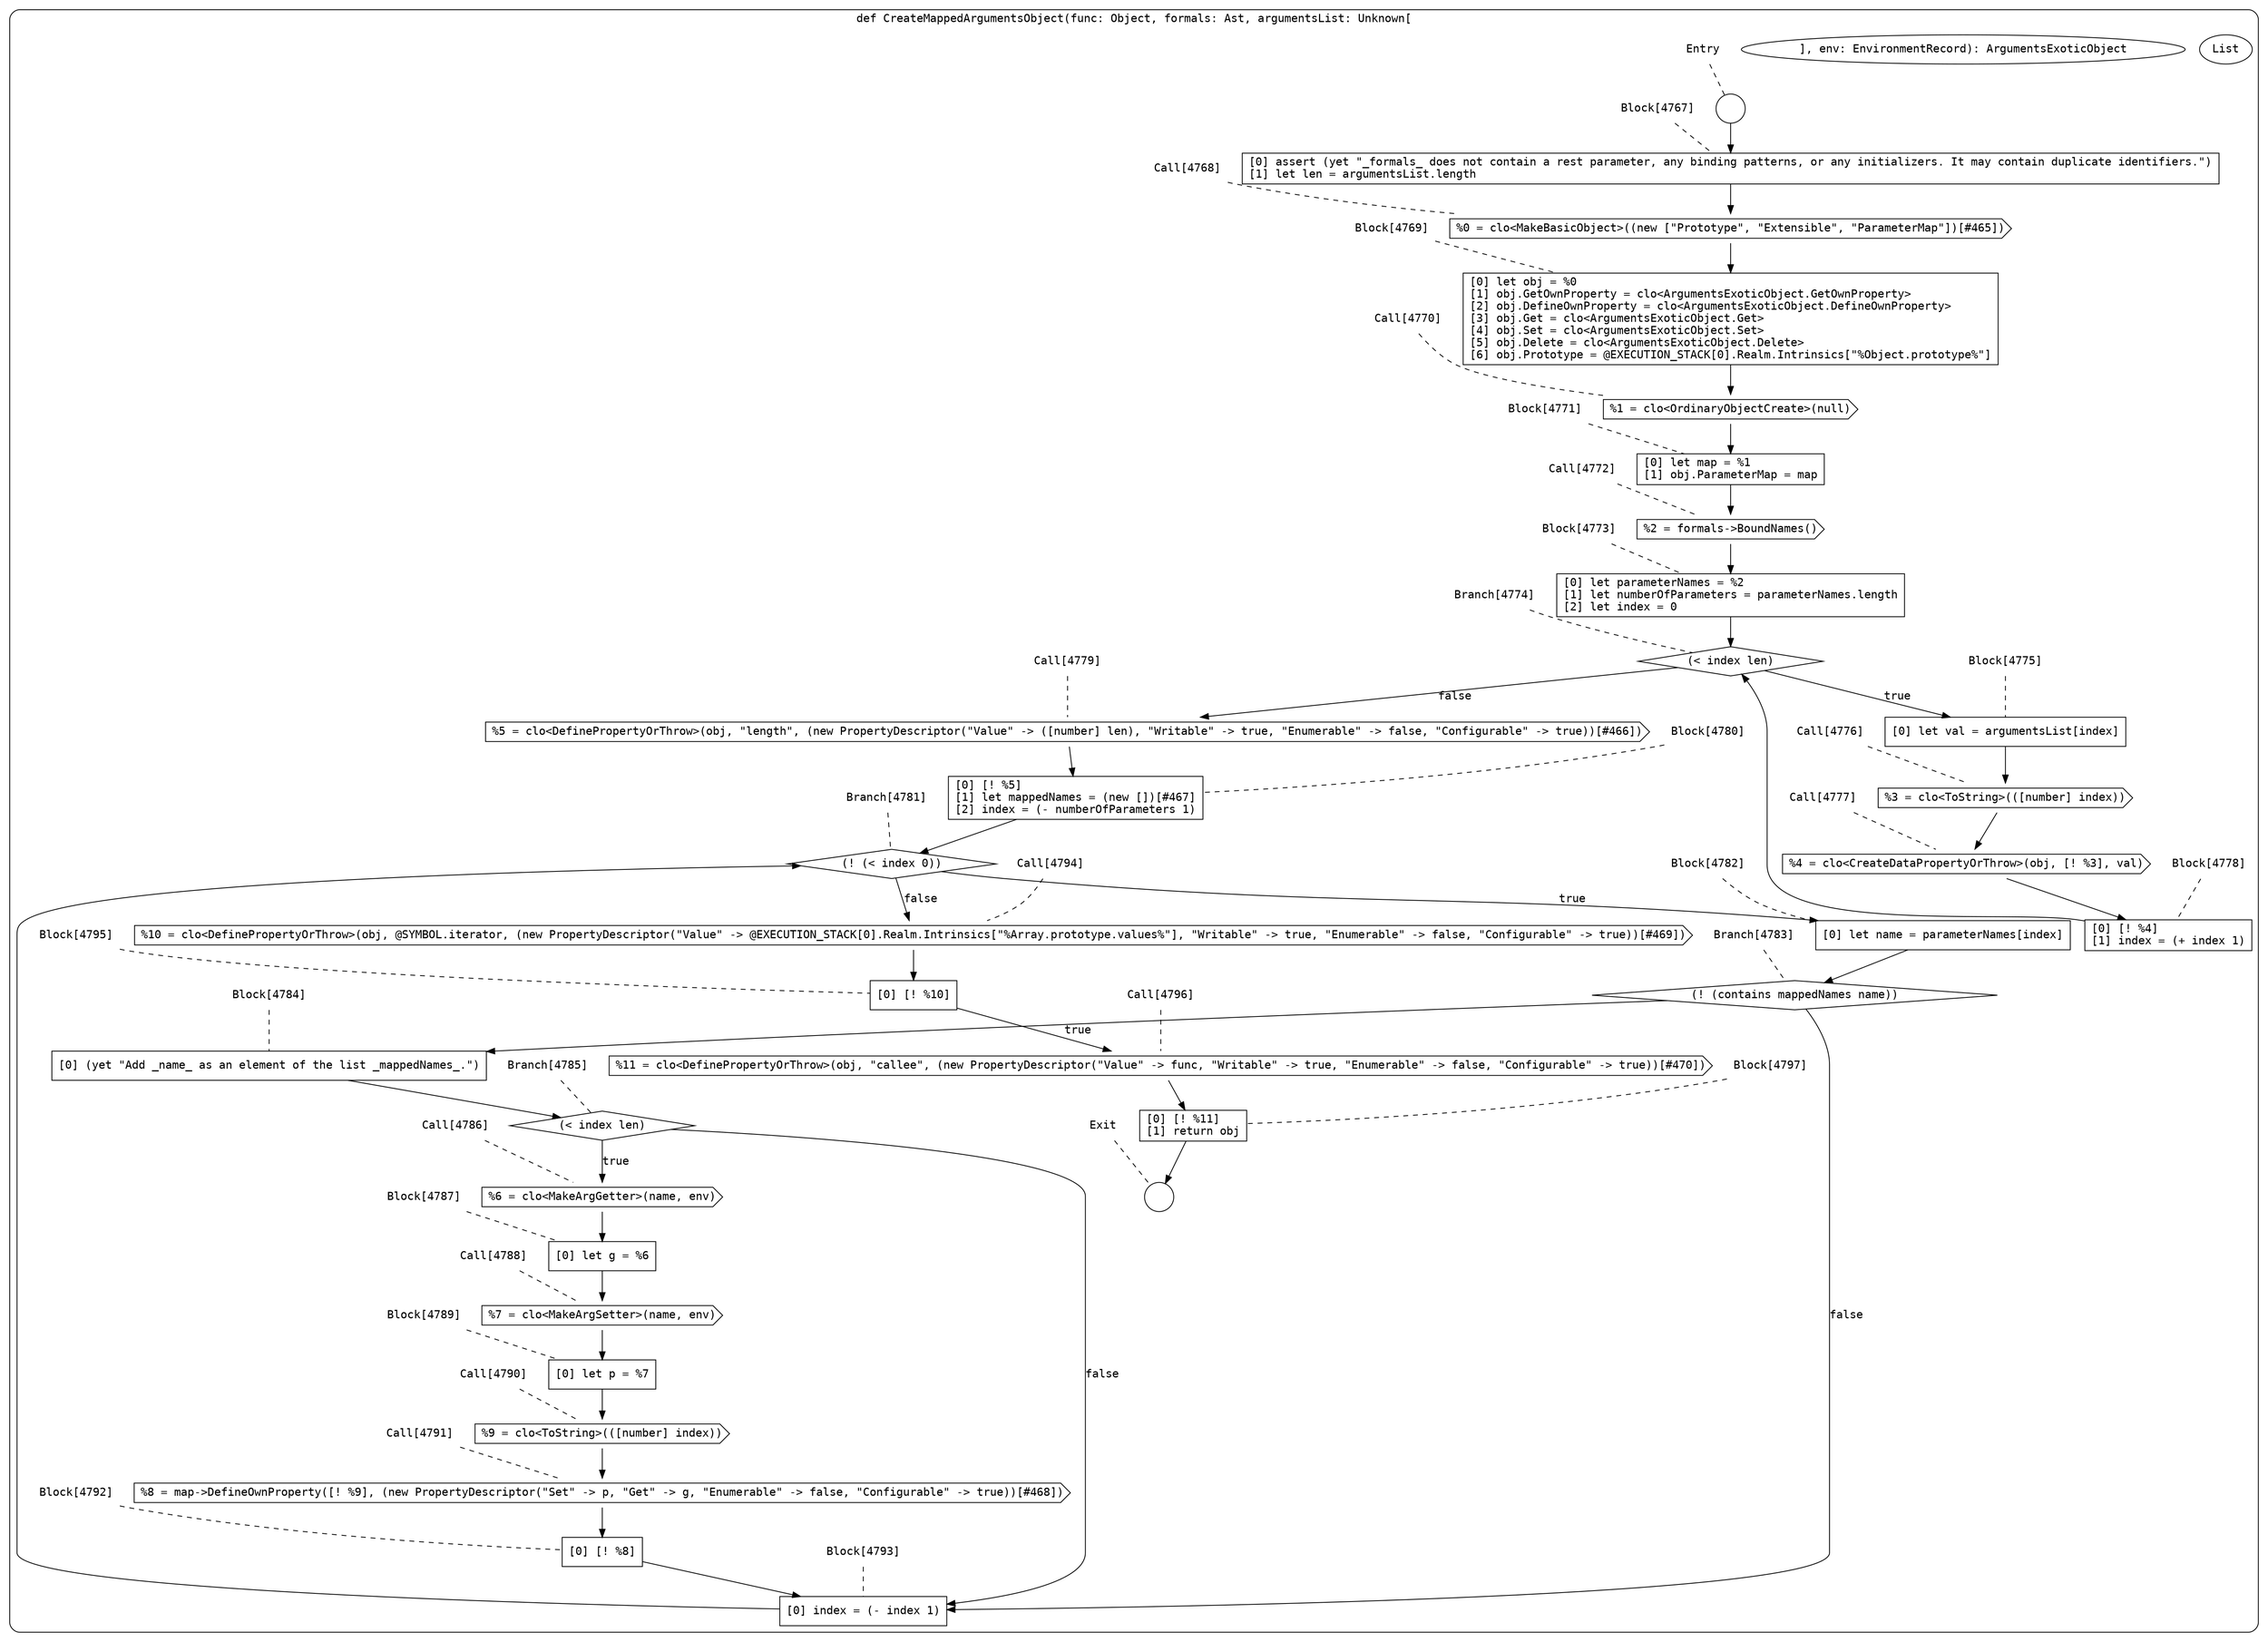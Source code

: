 digraph {
  graph [fontname = "Consolas"]
  node [fontname = "Consolas"]
  edge [fontname = "Consolas"]
  subgraph cluster1120 {
    label = "def CreateMappedArgumentsObject(func: Object, formals: Ast, argumentsList: Unknown["List"], env: EnvironmentRecord): ArgumentsExoticObject"
    style = rounded
    cluster1120_entry_name [shape=none, label=<<font color="black">Entry</font>>]
    cluster1120_entry_name -> cluster1120_entry [arrowhead=none, color="black", style=dashed]
    cluster1120_entry [shape=circle label=" " color="black" fillcolor="white" style=filled]
    cluster1120_entry -> node4767 [color="black"]
    cluster1120_exit_name [shape=none, label=<<font color="black">Exit</font>>]
    cluster1120_exit_name -> cluster1120_exit [arrowhead=none, color="black", style=dashed]
    cluster1120_exit [shape=circle label=" " color="black" fillcolor="white" style=filled]
    node4767_name [shape=none, label=<<font color="black">Block[4767]</font>>]
    node4767_name -> node4767 [arrowhead=none, color="black", style=dashed]
    node4767 [shape=box, label=<<font color="black">[0] assert (yet &quot;_formals_ does not contain a rest parameter, any binding patterns, or any initializers. It may contain duplicate identifiers.&quot;)<BR ALIGN="LEFT"/>[1] let len = argumentsList.length<BR ALIGN="LEFT"/></font>> color="black" fillcolor="white", style=filled]
    node4767 -> node4768 [color="black"]
    node4768_name [shape=none, label=<<font color="black">Call[4768]</font>>]
    node4768_name -> node4768 [arrowhead=none, color="black", style=dashed]
    node4768 [shape=cds, label=<<font color="black">%0 = clo&lt;MakeBasicObject&gt;((new [&quot;Prototype&quot;, &quot;Extensible&quot;, &quot;ParameterMap&quot;])[#465])</font>> color="black" fillcolor="white", style=filled]
    node4768 -> node4769 [color="black"]
    node4769_name [shape=none, label=<<font color="black">Block[4769]</font>>]
    node4769_name -> node4769 [arrowhead=none, color="black", style=dashed]
    node4769 [shape=box, label=<<font color="black">[0] let obj = %0<BR ALIGN="LEFT"/>[1] obj.GetOwnProperty = clo&lt;ArgumentsExoticObject.GetOwnProperty&gt;<BR ALIGN="LEFT"/>[2] obj.DefineOwnProperty = clo&lt;ArgumentsExoticObject.DefineOwnProperty&gt;<BR ALIGN="LEFT"/>[3] obj.Get = clo&lt;ArgumentsExoticObject.Get&gt;<BR ALIGN="LEFT"/>[4] obj.Set = clo&lt;ArgumentsExoticObject.Set&gt;<BR ALIGN="LEFT"/>[5] obj.Delete = clo&lt;ArgumentsExoticObject.Delete&gt;<BR ALIGN="LEFT"/>[6] obj.Prototype = @EXECUTION_STACK[0].Realm.Intrinsics[&quot;%Object.prototype%&quot;]<BR ALIGN="LEFT"/></font>> color="black" fillcolor="white", style=filled]
    node4769 -> node4770 [color="black"]
    node4770_name [shape=none, label=<<font color="black">Call[4770]</font>>]
    node4770_name -> node4770 [arrowhead=none, color="black", style=dashed]
    node4770 [shape=cds, label=<<font color="black">%1 = clo&lt;OrdinaryObjectCreate&gt;(null)</font>> color="black" fillcolor="white", style=filled]
    node4770 -> node4771 [color="black"]
    node4771_name [shape=none, label=<<font color="black">Block[4771]</font>>]
    node4771_name -> node4771 [arrowhead=none, color="black", style=dashed]
    node4771 [shape=box, label=<<font color="black">[0] let map = %1<BR ALIGN="LEFT"/>[1] obj.ParameterMap = map<BR ALIGN="LEFT"/></font>> color="black" fillcolor="white", style=filled]
    node4771 -> node4772 [color="black"]
    node4772_name [shape=none, label=<<font color="black">Call[4772]</font>>]
    node4772_name -> node4772 [arrowhead=none, color="black", style=dashed]
    node4772 [shape=cds, label=<<font color="black">%2 = formals-&gt;BoundNames()</font>> color="black" fillcolor="white", style=filled]
    node4772 -> node4773 [color="black"]
    node4773_name [shape=none, label=<<font color="black">Block[4773]</font>>]
    node4773_name -> node4773 [arrowhead=none, color="black", style=dashed]
    node4773 [shape=box, label=<<font color="black">[0] let parameterNames = %2<BR ALIGN="LEFT"/>[1] let numberOfParameters = parameterNames.length<BR ALIGN="LEFT"/>[2] let index = 0<BR ALIGN="LEFT"/></font>> color="black" fillcolor="white", style=filled]
    node4773 -> node4774 [color="black"]
    node4774_name [shape=none, label=<<font color="black">Branch[4774]</font>>]
    node4774_name -> node4774 [arrowhead=none, color="black", style=dashed]
    node4774 [shape=diamond, label=<<font color="black">(&lt; index len)</font>> color="black" fillcolor="white", style=filled]
    node4774 -> node4775 [label=<<font color="black">true</font>> color="black"]
    node4774 -> node4779 [label=<<font color="black">false</font>> color="black"]
    node4775_name [shape=none, label=<<font color="black">Block[4775]</font>>]
    node4775_name -> node4775 [arrowhead=none, color="black", style=dashed]
    node4775 [shape=box, label=<<font color="black">[0] let val = argumentsList[index]<BR ALIGN="LEFT"/></font>> color="black" fillcolor="white", style=filled]
    node4775 -> node4776 [color="black"]
    node4779_name [shape=none, label=<<font color="black">Call[4779]</font>>]
    node4779_name -> node4779 [arrowhead=none, color="black", style=dashed]
    node4779 [shape=cds, label=<<font color="black">%5 = clo&lt;DefinePropertyOrThrow&gt;(obj, &quot;length&quot;, (new PropertyDescriptor(&quot;Value&quot; -&gt; ([number] len), &quot;Writable&quot; -&gt; true, &quot;Enumerable&quot; -&gt; false, &quot;Configurable&quot; -&gt; true))[#466])</font>> color="black" fillcolor="white", style=filled]
    node4779 -> node4780 [color="black"]
    node4776_name [shape=none, label=<<font color="black">Call[4776]</font>>]
    node4776_name -> node4776 [arrowhead=none, color="black", style=dashed]
    node4776 [shape=cds, label=<<font color="black">%3 = clo&lt;ToString&gt;(([number] index))</font>> color="black" fillcolor="white", style=filled]
    node4776 -> node4777 [color="black"]
    node4780_name [shape=none, label=<<font color="black">Block[4780]</font>>]
    node4780_name -> node4780 [arrowhead=none, color="black", style=dashed]
    node4780 [shape=box, label=<<font color="black">[0] [! %5]<BR ALIGN="LEFT"/>[1] let mappedNames = (new [])[#467]<BR ALIGN="LEFT"/>[2] index = (- numberOfParameters 1)<BR ALIGN="LEFT"/></font>> color="black" fillcolor="white", style=filled]
    node4780 -> node4781 [color="black"]
    node4777_name [shape=none, label=<<font color="black">Call[4777]</font>>]
    node4777_name -> node4777 [arrowhead=none, color="black", style=dashed]
    node4777 [shape=cds, label=<<font color="black">%4 = clo&lt;CreateDataPropertyOrThrow&gt;(obj, [! %3], val)</font>> color="black" fillcolor="white", style=filled]
    node4777 -> node4778 [color="black"]
    node4781_name [shape=none, label=<<font color="black">Branch[4781]</font>>]
    node4781_name -> node4781 [arrowhead=none, color="black", style=dashed]
    node4781 [shape=diamond, label=<<font color="black">(! (&lt; index 0))</font>> color="black" fillcolor="white", style=filled]
    node4781 -> node4782 [label=<<font color="black">true</font>> color="black"]
    node4781 -> node4794 [label=<<font color="black">false</font>> color="black"]
    node4778_name [shape=none, label=<<font color="black">Block[4778]</font>>]
    node4778_name -> node4778 [arrowhead=none, color="black", style=dashed]
    node4778 [shape=box, label=<<font color="black">[0] [! %4]<BR ALIGN="LEFT"/>[1] index = (+ index 1)<BR ALIGN="LEFT"/></font>> color="black" fillcolor="white", style=filled]
    node4778 -> node4774 [color="black"]
    node4782_name [shape=none, label=<<font color="black">Block[4782]</font>>]
    node4782_name -> node4782 [arrowhead=none, color="black", style=dashed]
    node4782 [shape=box, label=<<font color="black">[0] let name = parameterNames[index]<BR ALIGN="LEFT"/></font>> color="black" fillcolor="white", style=filled]
    node4782 -> node4783 [color="black"]
    node4794_name [shape=none, label=<<font color="black">Call[4794]</font>>]
    node4794_name -> node4794 [arrowhead=none, color="black", style=dashed]
    node4794 [shape=cds, label=<<font color="black">%10 = clo&lt;DefinePropertyOrThrow&gt;(obj, @SYMBOL.iterator, (new PropertyDescriptor(&quot;Value&quot; -&gt; @EXECUTION_STACK[0].Realm.Intrinsics[&quot;%Array.prototype.values%&quot;], &quot;Writable&quot; -&gt; true, &quot;Enumerable&quot; -&gt; false, &quot;Configurable&quot; -&gt; true))[#469])</font>> color="black" fillcolor="white", style=filled]
    node4794 -> node4795 [color="black"]
    node4783_name [shape=none, label=<<font color="black">Branch[4783]</font>>]
    node4783_name -> node4783 [arrowhead=none, color="black", style=dashed]
    node4783 [shape=diamond, label=<<font color="black">(! (contains mappedNames name))</font>> color="black" fillcolor="white", style=filled]
    node4783 -> node4784 [label=<<font color="black">true</font>> color="black"]
    node4783 -> node4793 [label=<<font color="black">false</font>> color="black"]
    node4795_name [shape=none, label=<<font color="black">Block[4795]</font>>]
    node4795_name -> node4795 [arrowhead=none, color="black", style=dashed]
    node4795 [shape=box, label=<<font color="black">[0] [! %10]<BR ALIGN="LEFT"/></font>> color="black" fillcolor="white", style=filled]
    node4795 -> node4796 [color="black"]
    node4784_name [shape=none, label=<<font color="black">Block[4784]</font>>]
    node4784_name -> node4784 [arrowhead=none, color="black", style=dashed]
    node4784 [shape=box, label=<<font color="black">[0] (yet &quot;Add _name_ as an element of the list _mappedNames_.&quot;)<BR ALIGN="LEFT"/></font>> color="black" fillcolor="white", style=filled]
    node4784 -> node4785 [color="black"]
    node4793_name [shape=none, label=<<font color="black">Block[4793]</font>>]
    node4793_name -> node4793 [arrowhead=none, color="black", style=dashed]
    node4793 [shape=box, label=<<font color="black">[0] index = (- index 1)<BR ALIGN="LEFT"/></font>> color="black" fillcolor="white", style=filled]
    node4793 -> node4781 [color="black"]
    node4796_name [shape=none, label=<<font color="black">Call[4796]</font>>]
    node4796_name -> node4796 [arrowhead=none, color="black", style=dashed]
    node4796 [shape=cds, label=<<font color="black">%11 = clo&lt;DefinePropertyOrThrow&gt;(obj, &quot;callee&quot;, (new PropertyDescriptor(&quot;Value&quot; -&gt; func, &quot;Writable&quot; -&gt; true, &quot;Enumerable&quot; -&gt; false, &quot;Configurable&quot; -&gt; true))[#470])</font>> color="black" fillcolor="white", style=filled]
    node4796 -> node4797 [color="black"]
    node4785_name [shape=none, label=<<font color="black">Branch[4785]</font>>]
    node4785_name -> node4785 [arrowhead=none, color="black", style=dashed]
    node4785 [shape=diamond, label=<<font color="black">(&lt; index len)</font>> color="black" fillcolor="white", style=filled]
    node4785 -> node4786 [label=<<font color="black">true</font>> color="black"]
    node4785 -> node4793 [label=<<font color="black">false</font>> color="black"]
    node4797_name [shape=none, label=<<font color="black">Block[4797]</font>>]
    node4797_name -> node4797 [arrowhead=none, color="black", style=dashed]
    node4797 [shape=box, label=<<font color="black">[0] [! %11]<BR ALIGN="LEFT"/>[1] return obj<BR ALIGN="LEFT"/></font>> color="black" fillcolor="white", style=filled]
    node4797 -> cluster1120_exit [color="black"]
    node4786_name [shape=none, label=<<font color="black">Call[4786]</font>>]
    node4786_name -> node4786 [arrowhead=none, color="black", style=dashed]
    node4786 [shape=cds, label=<<font color="black">%6 = clo&lt;MakeArgGetter&gt;(name, env)</font>> color="black" fillcolor="white", style=filled]
    node4786 -> node4787 [color="black"]
    node4787_name [shape=none, label=<<font color="black">Block[4787]</font>>]
    node4787_name -> node4787 [arrowhead=none, color="black", style=dashed]
    node4787 [shape=box, label=<<font color="black">[0] let g = %6<BR ALIGN="LEFT"/></font>> color="black" fillcolor="white", style=filled]
    node4787 -> node4788 [color="black"]
    node4788_name [shape=none, label=<<font color="black">Call[4788]</font>>]
    node4788_name -> node4788 [arrowhead=none, color="black", style=dashed]
    node4788 [shape=cds, label=<<font color="black">%7 = clo&lt;MakeArgSetter&gt;(name, env)</font>> color="black" fillcolor="white", style=filled]
    node4788 -> node4789 [color="black"]
    node4789_name [shape=none, label=<<font color="black">Block[4789]</font>>]
    node4789_name -> node4789 [arrowhead=none, color="black", style=dashed]
    node4789 [shape=box, label=<<font color="black">[0] let p = %7<BR ALIGN="LEFT"/></font>> color="black" fillcolor="white", style=filled]
    node4789 -> node4790 [color="black"]
    node4790_name [shape=none, label=<<font color="black">Call[4790]</font>>]
    node4790_name -> node4790 [arrowhead=none, color="black", style=dashed]
    node4790 [shape=cds, label=<<font color="black">%9 = clo&lt;ToString&gt;(([number] index))</font>> color="black" fillcolor="white", style=filled]
    node4790 -> node4791 [color="black"]
    node4791_name [shape=none, label=<<font color="black">Call[4791]</font>>]
    node4791_name -> node4791 [arrowhead=none, color="black", style=dashed]
    node4791 [shape=cds, label=<<font color="black">%8 = map-&gt;DefineOwnProperty([! %9], (new PropertyDescriptor(&quot;Set&quot; -&gt; p, &quot;Get&quot; -&gt; g, &quot;Enumerable&quot; -&gt; false, &quot;Configurable&quot; -&gt; true))[#468])</font>> color="black" fillcolor="white", style=filled]
    node4791 -> node4792 [color="black"]
    node4792_name [shape=none, label=<<font color="black">Block[4792]</font>>]
    node4792_name -> node4792 [arrowhead=none, color="black", style=dashed]
    node4792 [shape=box, label=<<font color="black">[0] [! %8]<BR ALIGN="LEFT"/></font>> color="black" fillcolor="white", style=filled]
    node4792 -> node4793 [color="black"]
  }
}